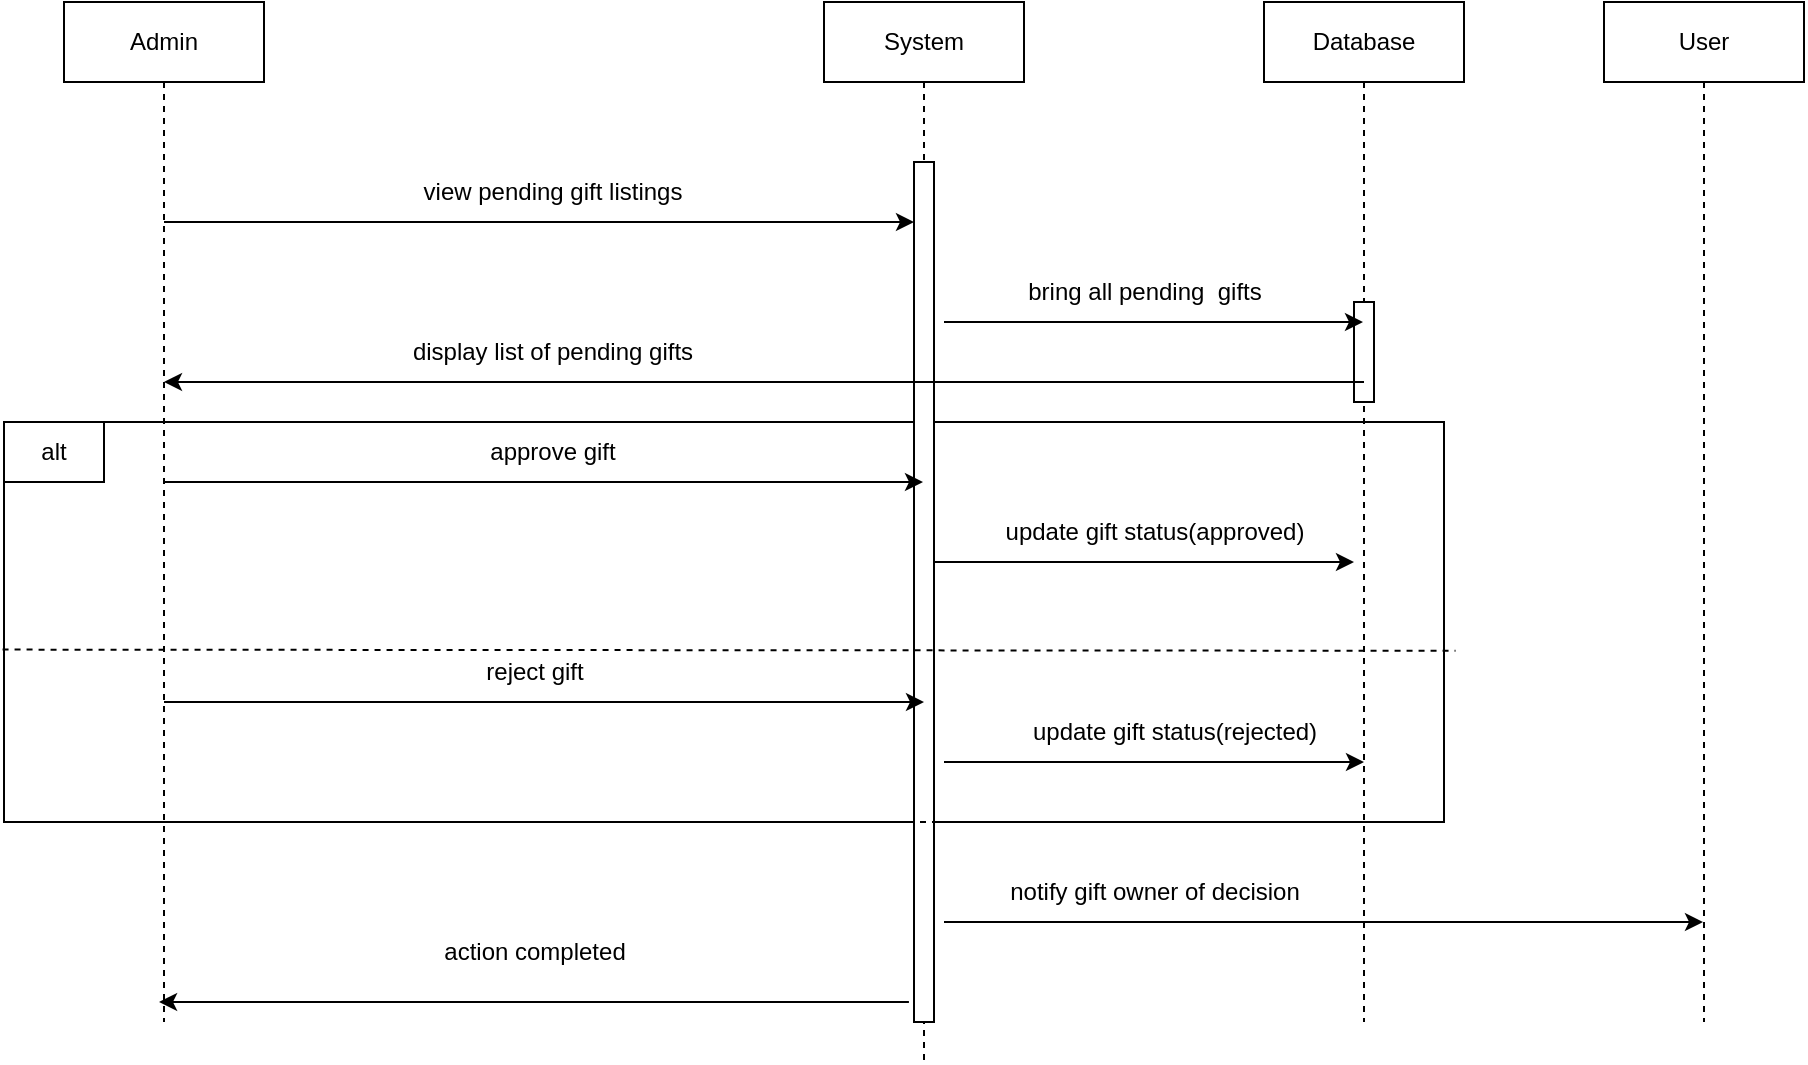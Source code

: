 <mxfile version="26.2.15">
  <diagram name="Page-1" id="2YBvvXClWsGukQMizWep">
    <mxGraphModel dx="1092" dy="2472" grid="1" gridSize="10" guides="1" tooltips="1" connect="1" arrows="1" fold="1" page="1" pageScale="1" pageWidth="850" pageHeight="1100" math="0" shadow="0">
      <root>
        <mxCell id="0" />
        <mxCell id="1" parent="0" />
        <mxCell id="HDXx2nbeLTTs_FpXoXqB-1" value="" style="rounded=0;whiteSpace=wrap;html=1;glass=0;shadow=0;" vertex="1" parent="1">
          <mxGeometry x="30" y="250" width="720" height="200" as="geometry" />
        </mxCell>
        <mxCell id="HDXx2nbeLTTs_FpXoXqB-2" value="Admin" style="shape=umlLifeline;perimeter=lifelinePerimeter;whiteSpace=wrap;html=1;container=0;dropTarget=0;collapsible=0;recursiveResize=0;outlineConnect=0;portConstraint=eastwest;newEdgeStyle={&quot;edgeStyle&quot;:&quot;elbowEdgeStyle&quot;,&quot;elbow&quot;:&quot;vertical&quot;,&quot;curved&quot;:0,&quot;rounded&quot;:0};" vertex="1" parent="1">
          <mxGeometry x="60" y="40" width="100" height="510" as="geometry" />
        </mxCell>
        <mxCell id="HDXx2nbeLTTs_FpXoXqB-4" value="System" style="shape=umlLifeline;perimeter=lifelinePerimeter;whiteSpace=wrap;html=1;container=0;dropTarget=0;collapsible=0;recursiveResize=0;outlineConnect=0;portConstraint=eastwest;newEdgeStyle={&quot;edgeStyle&quot;:&quot;elbowEdgeStyle&quot;,&quot;elbow&quot;:&quot;vertical&quot;,&quot;curved&quot;:0,&quot;rounded&quot;:0};" vertex="1" parent="1">
          <mxGeometry x="440" y="40" width="100" height="530" as="geometry" />
        </mxCell>
        <mxCell id="HDXx2nbeLTTs_FpXoXqB-5" value="" style="html=1;points=[];perimeter=orthogonalPerimeter;outlineConnect=0;targetShapes=umlLifeline;portConstraint=eastwest;newEdgeStyle={&quot;edgeStyle&quot;:&quot;elbowEdgeStyle&quot;,&quot;elbow&quot;:&quot;vertical&quot;,&quot;curved&quot;:0,&quot;rounded&quot;:0};" vertex="1" parent="HDXx2nbeLTTs_FpXoXqB-4">
          <mxGeometry x="45" y="80" width="10" height="430" as="geometry" />
        </mxCell>
        <mxCell id="HDXx2nbeLTTs_FpXoXqB-7" value="alt" style="rounded=0;whiteSpace=wrap;html=1;" vertex="1" parent="1">
          <mxGeometry x="30" y="250" width="50" height="30" as="geometry" />
        </mxCell>
        <mxCell id="HDXx2nbeLTTs_FpXoXqB-8" value="" style="endArrow=classic;html=1;rounded=0;" edge="1" parent="1" target="HDXx2nbeLTTs_FpXoXqB-5">
          <mxGeometry width="50" height="50" relative="1" as="geometry">
            <mxPoint x="110" y="150" as="sourcePoint" />
            <mxPoint x="230" y="150" as="targetPoint" />
          </mxGeometry>
        </mxCell>
        <mxCell id="HDXx2nbeLTTs_FpXoXqB-16" value="" style="endArrow=none;dashed=1;html=1;rounded=0;exitX=0;exitY=0.5;exitDx=0;exitDy=0;entryX=1;entryY=0.5;entryDx=0;entryDy=0;" edge="1" parent="1">
          <mxGeometry width="50" height="50" relative="1" as="geometry">
            <mxPoint x="50" y="450" as="sourcePoint" />
            <mxPoint x="540.0" y="450" as="targetPoint" />
          </mxGeometry>
        </mxCell>
        <mxCell id="HDXx2nbeLTTs_FpXoXqB-21" value="view pending gift listings" style="text;html=1;align=center;verticalAlign=middle;resizable=0;points=[];autosize=1;strokeColor=none;fillColor=none;" vertex="1" parent="1">
          <mxGeometry x="229" y="120" width="150" height="30" as="geometry" />
        </mxCell>
        <mxCell id="HDXx2nbeLTTs_FpXoXqB-25" value="bring all pending&amp;nbsp; gifts" style="text;html=1;align=center;verticalAlign=middle;resizable=0;points=[];autosize=1;strokeColor=none;fillColor=none;" vertex="1" parent="1">
          <mxGeometry x="530" y="170" width="140" height="30" as="geometry" />
        </mxCell>
        <mxCell id="HDXx2nbeLTTs_FpXoXqB-26" value="Database" style="shape=umlLifeline;perimeter=lifelinePerimeter;whiteSpace=wrap;html=1;container=0;dropTarget=0;collapsible=0;recursiveResize=0;outlineConnect=0;portConstraint=eastwest;newEdgeStyle={&quot;edgeStyle&quot;:&quot;elbowEdgeStyle&quot;,&quot;elbow&quot;:&quot;vertical&quot;,&quot;curved&quot;:0,&quot;rounded&quot;:0};" vertex="1" parent="1">
          <mxGeometry x="660" y="40" width="100" height="510" as="geometry" />
        </mxCell>
        <mxCell id="HDXx2nbeLTTs_FpXoXqB-27" value="" style="html=1;points=[];perimeter=orthogonalPerimeter;outlineConnect=0;targetShapes=umlLifeline;portConstraint=eastwest;newEdgeStyle={&quot;edgeStyle&quot;:&quot;elbowEdgeStyle&quot;,&quot;elbow&quot;:&quot;vertical&quot;,&quot;curved&quot;:0,&quot;rounded&quot;:0};" vertex="1" parent="HDXx2nbeLTTs_FpXoXqB-26">
          <mxGeometry x="45" y="150" width="10" height="50" as="geometry" />
        </mxCell>
        <mxCell id="HDXx2nbeLTTs_FpXoXqB-28" value="" style="endArrow=classic;html=1;rounded=0;" edge="1" parent="1" target="HDXx2nbeLTTs_FpXoXqB-26">
          <mxGeometry width="50" height="50" relative="1" as="geometry">
            <mxPoint x="500" y="200" as="sourcePoint" />
            <mxPoint x="550" y="150" as="targetPoint" />
          </mxGeometry>
        </mxCell>
        <mxCell id="HDXx2nbeLTTs_FpXoXqB-29" value="" style="endArrow=classic;html=1;rounded=0;" edge="1" parent="1" target="HDXx2nbeLTTs_FpXoXqB-2">
          <mxGeometry width="50" height="50" relative="1" as="geometry">
            <mxPoint x="710" y="230" as="sourcePoint" />
            <mxPoint x="630" y="230" as="targetPoint" />
          </mxGeometry>
        </mxCell>
        <mxCell id="HDXx2nbeLTTs_FpXoXqB-30" value="display list of pending gifts" style="text;html=1;align=center;verticalAlign=middle;resizable=0;points=[];autosize=1;strokeColor=none;fillColor=none;" vertex="1" parent="1">
          <mxGeometry x="224" y="200" width="160" height="30" as="geometry" />
        </mxCell>
        <mxCell id="HDXx2nbeLTTs_FpXoXqB-34" value="" style="endArrow=none;dashed=1;html=1;rounded=0;exitX=-0.001;exitY=0.569;exitDx=0;exitDy=0;exitPerimeter=0;entryX=1.008;entryY=0.572;entryDx=0;entryDy=0;entryPerimeter=0;" edge="1" parent="1" source="HDXx2nbeLTTs_FpXoXqB-1" target="HDXx2nbeLTTs_FpXoXqB-1">
          <mxGeometry width="50" height="50" relative="1" as="geometry">
            <mxPoint x="50" y="360" as="sourcePoint" />
            <mxPoint x="530" y="364" as="targetPoint" />
          </mxGeometry>
        </mxCell>
        <mxCell id="HDXx2nbeLTTs_FpXoXqB-35" value="" style="endArrow=classic;html=1;rounded=0;" edge="1" parent="1">
          <mxGeometry width="50" height="50" relative="1" as="geometry">
            <mxPoint x="110" y="280" as="sourcePoint" />
            <mxPoint x="489.5" y="280" as="targetPoint" />
          </mxGeometry>
        </mxCell>
        <mxCell id="HDXx2nbeLTTs_FpXoXqB-36" value="approve gift" style="text;html=1;align=center;verticalAlign=middle;resizable=0;points=[];autosize=1;strokeColor=none;fillColor=none;" vertex="1" parent="1">
          <mxGeometry x="264" y="250" width="80" height="30" as="geometry" />
        </mxCell>
        <mxCell id="HDXx2nbeLTTs_FpXoXqB-37" value="" style="endArrow=classic;html=1;rounded=0;" edge="1" parent="1">
          <mxGeometry width="50" height="50" relative="1" as="geometry">
            <mxPoint x="110" y="390" as="sourcePoint" />
            <mxPoint x="490" y="390" as="targetPoint" />
          </mxGeometry>
        </mxCell>
        <mxCell id="HDXx2nbeLTTs_FpXoXqB-38" value="reject gift" style="text;html=1;align=center;verticalAlign=middle;resizable=0;points=[];autosize=1;strokeColor=none;fillColor=none;" vertex="1" parent="1">
          <mxGeometry x="260" y="360" width="70" height="30" as="geometry" />
        </mxCell>
        <mxCell id="HDXx2nbeLTTs_FpXoXqB-39" value="" style="endArrow=classic;html=1;rounded=0;" edge="1" parent="1">
          <mxGeometry width="50" height="50" relative="1" as="geometry">
            <mxPoint x="495" y="320" as="sourcePoint" />
            <mxPoint x="705" y="320" as="targetPoint" />
          </mxGeometry>
        </mxCell>
        <mxCell id="HDXx2nbeLTTs_FpXoXqB-40" value="update gift status(approved)" style="text;html=1;align=center;verticalAlign=middle;resizable=0;points=[];autosize=1;strokeColor=none;fillColor=none;" vertex="1" parent="1">
          <mxGeometry x="520" y="290" width="170" height="30" as="geometry" />
        </mxCell>
        <mxCell id="HDXx2nbeLTTs_FpXoXqB-41" value="update gift status(rejected)" style="text;html=1;align=center;verticalAlign=middle;resizable=0;points=[];autosize=1;strokeColor=none;fillColor=none;" vertex="1" parent="1">
          <mxGeometry x="535" y="390" width="160" height="30" as="geometry" />
        </mxCell>
        <mxCell id="HDXx2nbeLTTs_FpXoXqB-42" value="" style="endArrow=classic;html=1;rounded=0;" edge="1" parent="1">
          <mxGeometry width="50" height="50" relative="1" as="geometry">
            <mxPoint x="500" y="420" as="sourcePoint" />
            <mxPoint x="710" y="420" as="targetPoint" />
          </mxGeometry>
        </mxCell>
        <mxCell id="HDXx2nbeLTTs_FpXoXqB-43" value="" style="endArrow=classic;html=1;rounded=0;" edge="1" parent="1">
          <mxGeometry width="50" height="50" relative="1" as="geometry">
            <mxPoint x="482.46" y="540" as="sourcePoint" />
            <mxPoint x="107.531" y="540" as="targetPoint" />
          </mxGeometry>
        </mxCell>
        <mxCell id="HDXx2nbeLTTs_FpXoXqB-44" value="action completed" style="text;html=1;align=center;verticalAlign=middle;resizable=0;points=[];autosize=1;strokeColor=none;fillColor=none;" vertex="1" parent="1">
          <mxGeometry x="240" y="500" width="110" height="30" as="geometry" />
        </mxCell>
        <mxCell id="HDXx2nbeLTTs_FpXoXqB-46" value="User" style="shape=umlLifeline;perimeter=lifelinePerimeter;whiteSpace=wrap;html=1;container=0;dropTarget=0;collapsible=0;recursiveResize=0;outlineConnect=0;portConstraint=eastwest;newEdgeStyle={&quot;edgeStyle&quot;:&quot;elbowEdgeStyle&quot;,&quot;elbow&quot;:&quot;vertical&quot;,&quot;curved&quot;:0,&quot;rounded&quot;:0};" vertex="1" parent="1">
          <mxGeometry x="830" y="40" width="100" height="510" as="geometry" />
        </mxCell>
        <mxCell id="HDXx2nbeLTTs_FpXoXqB-47" value="" style="endArrow=classic;html=1;rounded=0;" edge="1" parent="1" target="HDXx2nbeLTTs_FpXoXqB-46">
          <mxGeometry width="50" height="50" relative="1" as="geometry">
            <mxPoint x="500" y="500" as="sourcePoint" />
            <mxPoint x="550" y="450" as="targetPoint" />
          </mxGeometry>
        </mxCell>
        <mxCell id="HDXx2nbeLTTs_FpXoXqB-48" value="notify gift owner of decision" style="text;html=1;align=center;verticalAlign=middle;resizable=0;points=[];autosize=1;strokeColor=none;fillColor=none;" vertex="1" parent="1">
          <mxGeometry x="525" y="470" width="160" height="30" as="geometry" />
        </mxCell>
      </root>
    </mxGraphModel>
  </diagram>
</mxfile>
